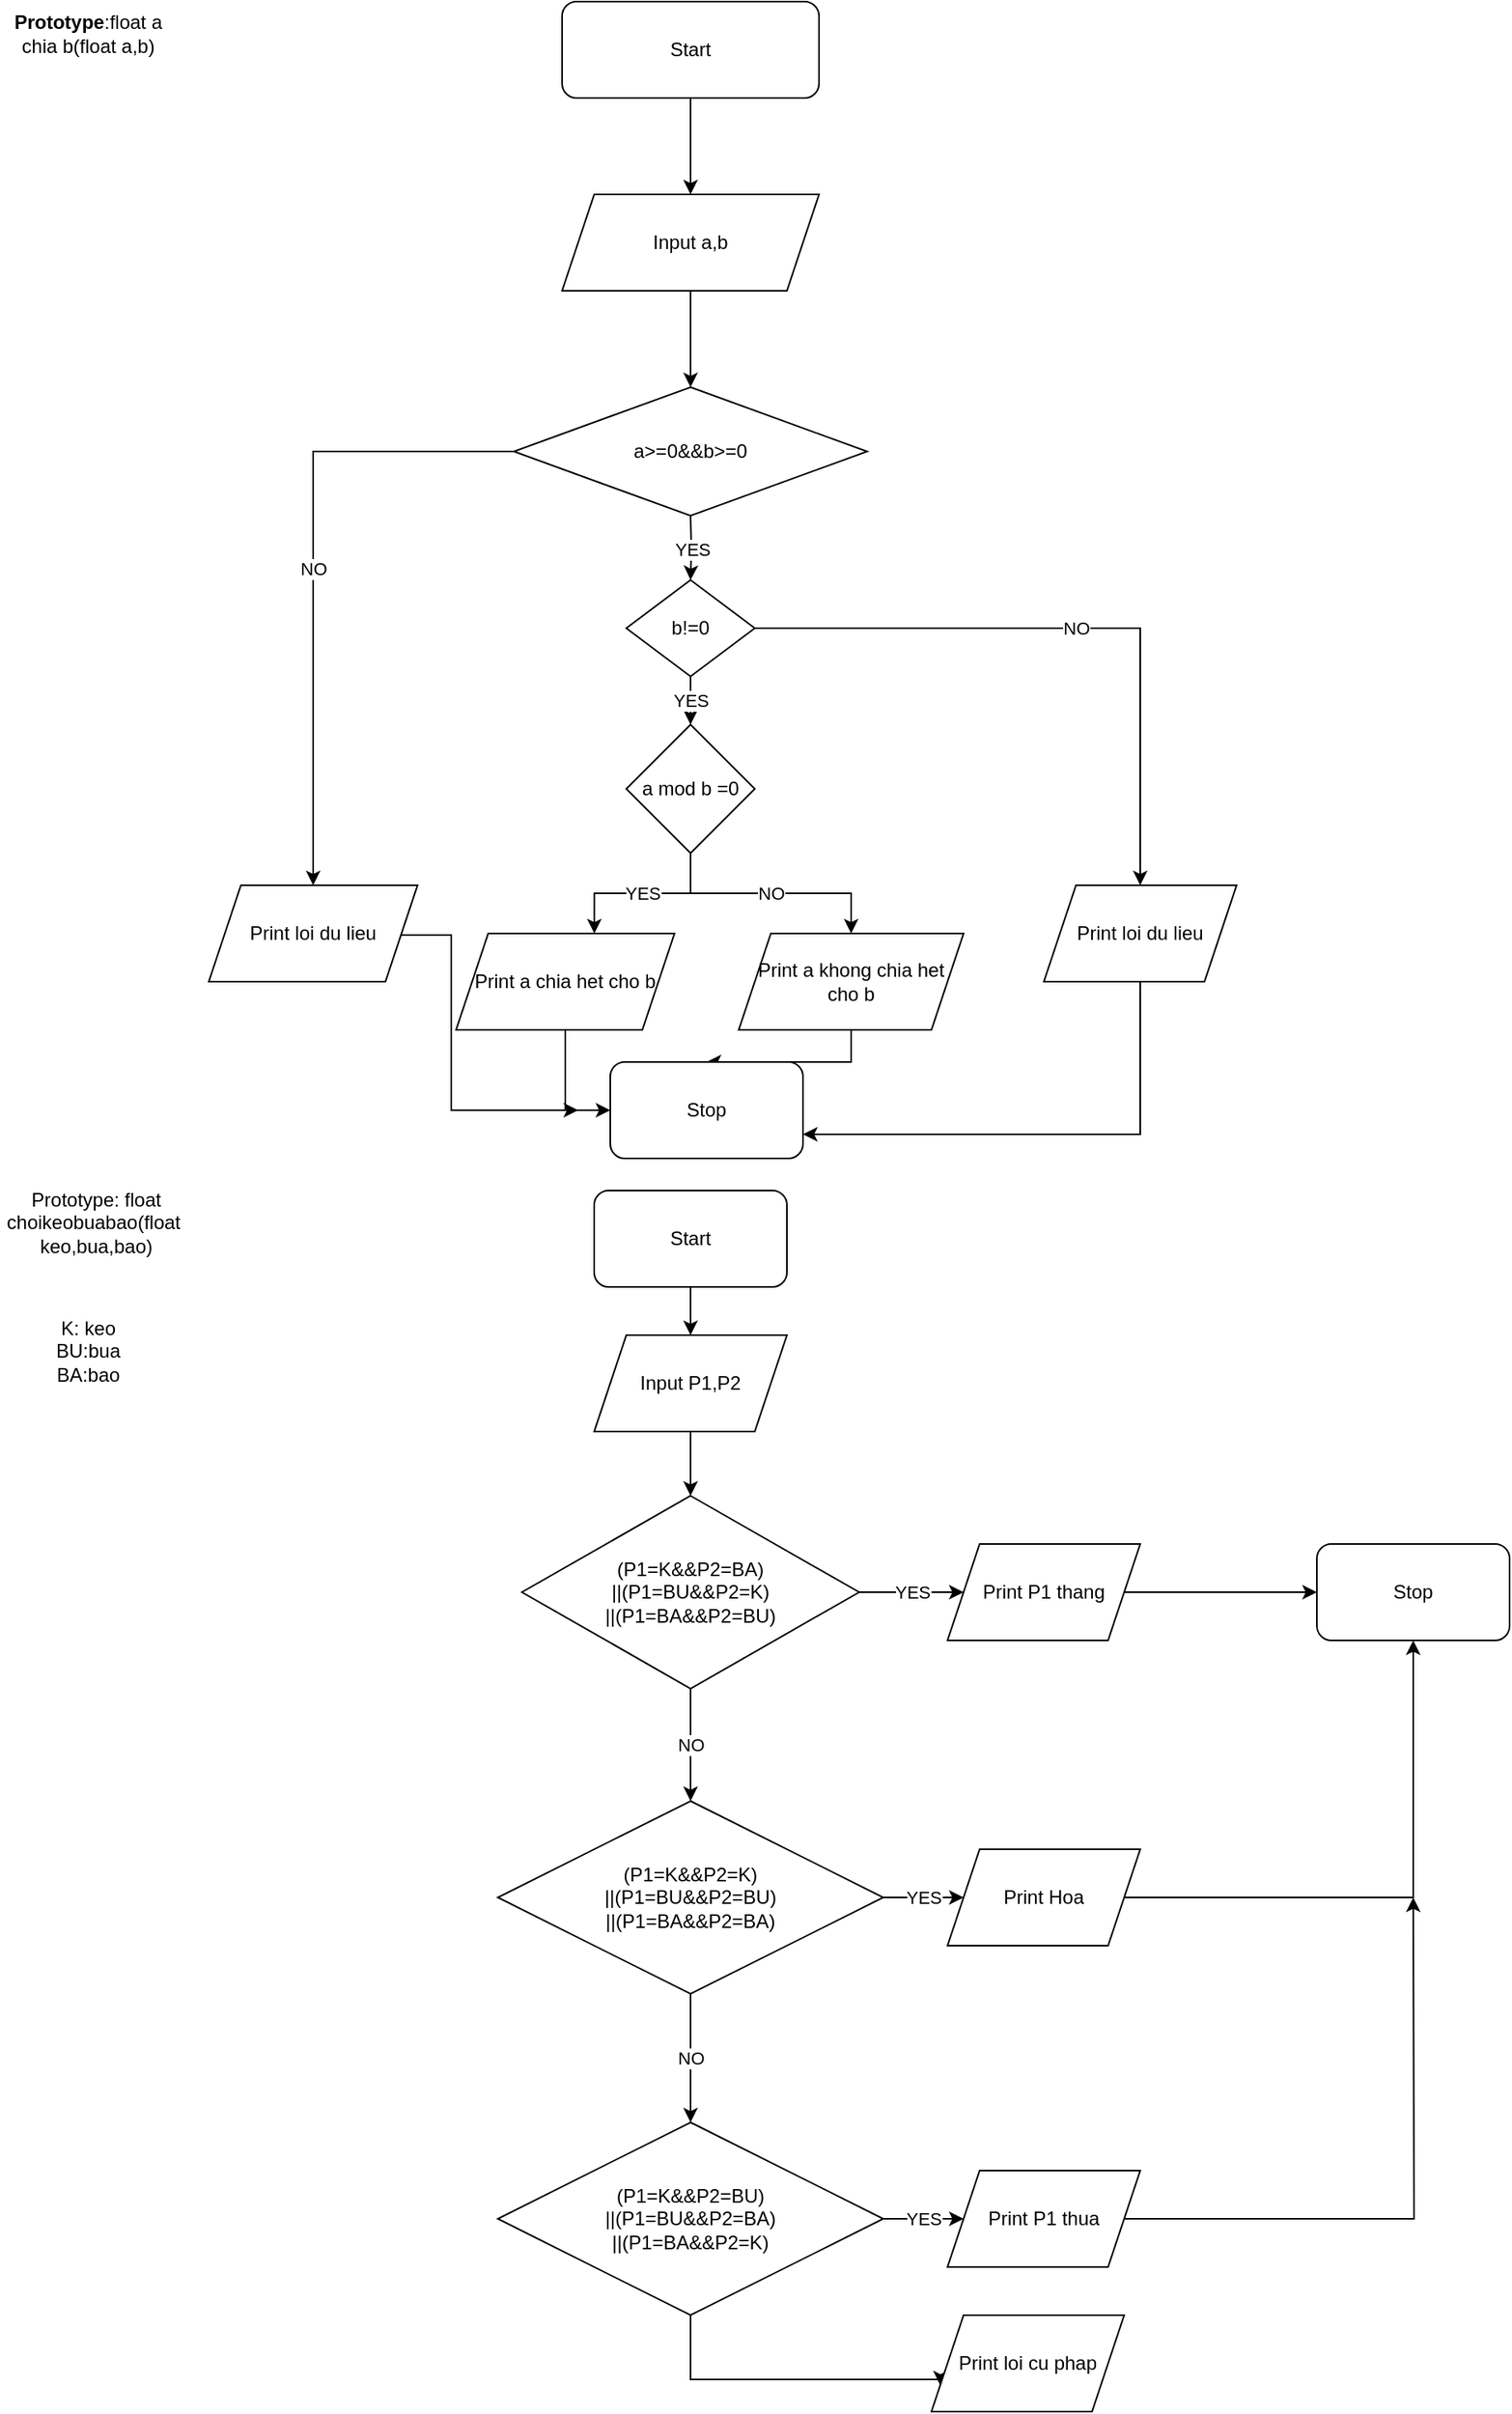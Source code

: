 <mxfile version="24.1.0" type="google">
  <diagram name="Trang-1" id="9rdFsYqtO7_l3Y-43fQ5">
    <mxGraphModel grid="1" page="1" gridSize="10" guides="1" tooltips="1" connect="1" arrows="1" fold="1" pageScale="1" pageWidth="827" pageHeight="1169" math="0" shadow="0">
      <root>
        <mxCell id="0" />
        <mxCell id="1" parent="0" />
        <mxCell id="skJfVYiPChnw5gceO_-I-8" style="edgeStyle=orthogonalEdgeStyle;rounded=0;orthogonalLoop=1;jettySize=auto;html=1;entryX=0.5;entryY=0;entryDx=0;entryDy=0;" edge="1" parent="1" source="skJfVYiPChnw5gceO_-I-1" target="skJfVYiPChnw5gceO_-I-2">
          <mxGeometry relative="1" as="geometry" />
        </mxCell>
        <mxCell id="skJfVYiPChnw5gceO_-I-1" value="Start" style="rounded=1;whiteSpace=wrap;html=1;" vertex="1" parent="1">
          <mxGeometry x="360" y="40" width="160" height="60" as="geometry" />
        </mxCell>
        <mxCell id="skJfVYiPChnw5gceO_-I-9" value="" style="edgeStyle=orthogonalEdgeStyle;rounded=0;orthogonalLoop=1;jettySize=auto;html=1;" edge="1" parent="1" source="skJfVYiPChnw5gceO_-I-2">
          <mxGeometry relative="1" as="geometry">
            <mxPoint x="440" y="280" as="targetPoint" />
          </mxGeometry>
        </mxCell>
        <mxCell id="skJfVYiPChnw5gceO_-I-2" value="Input a,b" style="shape=parallelogram;perimeter=parallelogramPerimeter;whiteSpace=wrap;html=1;fixedSize=1;" vertex="1" parent="1">
          <mxGeometry x="360" y="160" width="160" height="60" as="geometry" />
        </mxCell>
        <mxCell id="skJfVYiPChnw5gceO_-I-13" value="YES" style="edgeStyle=orthogonalEdgeStyle;rounded=0;orthogonalLoop=1;jettySize=auto;html=1;" edge="1" parent="1">
          <mxGeometry relative="1" as="geometry">
            <mxPoint x="440" y="360" as="sourcePoint" />
            <mxPoint x="440" y="400" as="targetPoint" />
          </mxGeometry>
        </mxCell>
        <mxCell id="skJfVYiPChnw5gceO_-I-21" value="&lt;b&gt;Prototype&lt;/b&gt;:float a chia b(float a,b)" style="text;html=1;align=center;verticalAlign=middle;whiteSpace=wrap;rounded=0;" vertex="1" parent="1">
          <mxGeometry x="10" y="40" width="110" height="40" as="geometry" />
        </mxCell>
        <mxCell id="skJfVYiPChnw5gceO_-I-22" value="Prototype: float choikeobuabao(float&amp;nbsp; keo,bua,bao)" style="text;html=1;align=center;verticalAlign=middle;whiteSpace=wrap;rounded=0;" vertex="1" parent="1">
          <mxGeometry x="15" y="760" width="110" height="80" as="geometry" />
        </mxCell>
        <mxCell id="skJfVYiPChnw5gceO_-I-23" value="K: keo&lt;div&gt;BU:bua&lt;/div&gt;&lt;div&gt;BA:bao&lt;/div&gt;" style="text;html=1;align=center;verticalAlign=middle;whiteSpace=wrap;rounded=0;" vertex="1" parent="1">
          <mxGeometry x="15" y="800" width="100" height="160" as="geometry" />
        </mxCell>
        <mxCell id="skJfVYiPChnw5gceO_-I-26" value="" style="edgeStyle=orthogonalEdgeStyle;rounded=0;orthogonalLoop=1;jettySize=auto;html=1;" edge="1" parent="1" source="skJfVYiPChnw5gceO_-I-24" target="skJfVYiPChnw5gceO_-I-25">
          <mxGeometry relative="1" as="geometry" />
        </mxCell>
        <mxCell id="skJfVYiPChnw5gceO_-I-24" value="Start" style="rounded=1;whiteSpace=wrap;html=1;" vertex="1" parent="1">
          <mxGeometry x="380" y="780" width="120" height="60" as="geometry" />
        </mxCell>
        <mxCell id="skJfVYiPChnw5gceO_-I-28" value="" style="edgeStyle=orthogonalEdgeStyle;rounded=0;orthogonalLoop=1;jettySize=auto;html=1;" edge="1" parent="1" source="skJfVYiPChnw5gceO_-I-25" target="skJfVYiPChnw5gceO_-I-27">
          <mxGeometry relative="1" as="geometry" />
        </mxCell>
        <mxCell id="skJfVYiPChnw5gceO_-I-25" value="Input P1,P2" style="shape=parallelogram;perimeter=parallelogramPerimeter;whiteSpace=wrap;html=1;fixedSize=1;" vertex="1" parent="1">
          <mxGeometry x="380" y="870" width="120" height="60" as="geometry" />
        </mxCell>
        <mxCell id="skJfVYiPChnw5gceO_-I-30" value="YES" style="edgeStyle=orthogonalEdgeStyle;rounded=0;orthogonalLoop=1;jettySize=auto;html=1;" edge="1" parent="1" source="skJfVYiPChnw5gceO_-I-27" target="skJfVYiPChnw5gceO_-I-29">
          <mxGeometry relative="1" as="geometry">
            <Array as="points">
              <mxPoint x="560" y="1030" />
              <mxPoint x="560" y="1030" />
            </Array>
          </mxGeometry>
        </mxCell>
        <mxCell id="skJfVYiPChnw5gceO_-I-32" value="NO" style="edgeStyle=orthogonalEdgeStyle;rounded=0;orthogonalLoop=1;jettySize=auto;html=1;" edge="1" parent="1" source="skJfVYiPChnw5gceO_-I-27" target="skJfVYiPChnw5gceO_-I-31">
          <mxGeometry relative="1" as="geometry" />
        </mxCell>
        <mxCell id="skJfVYiPChnw5gceO_-I-27" value="(P1=K&amp;amp;&amp;amp;P2=BA)&lt;div&gt;||(P1=BU&amp;amp;&amp;amp;P2=K)&lt;/div&gt;&lt;div&gt;||(P1=BA&amp;amp;&amp;amp;P2=BU)&lt;/div&gt;" style="rhombus;whiteSpace=wrap;html=1;" vertex="1" parent="1">
          <mxGeometry x="335" y="970" width="210" height="120" as="geometry" />
        </mxCell>
        <mxCell id="skJfVYiPChnw5gceO_-I-42" value="" style="edgeStyle=orthogonalEdgeStyle;rounded=0;orthogonalLoop=1;jettySize=auto;html=1;" edge="1" parent="1" source="skJfVYiPChnw5gceO_-I-29" target="skJfVYiPChnw5gceO_-I-41">
          <mxGeometry relative="1" as="geometry" />
        </mxCell>
        <mxCell id="skJfVYiPChnw5gceO_-I-29" value="Print P1 thang" style="shape=parallelogram;perimeter=parallelogramPerimeter;whiteSpace=wrap;html=1;fixedSize=1;" vertex="1" parent="1">
          <mxGeometry x="600" y="1000" width="120" height="60" as="geometry" />
        </mxCell>
        <mxCell id="skJfVYiPChnw5gceO_-I-34" value="YES" style="edgeStyle=orthogonalEdgeStyle;rounded=0;orthogonalLoop=1;jettySize=auto;html=1;" edge="1" parent="1" source="skJfVYiPChnw5gceO_-I-31" target="skJfVYiPChnw5gceO_-I-33">
          <mxGeometry relative="1" as="geometry" />
        </mxCell>
        <mxCell id="skJfVYiPChnw5gceO_-I-36" value="NO" style="edgeStyle=orthogonalEdgeStyle;rounded=0;orthogonalLoop=1;jettySize=auto;html=1;" edge="1" parent="1" source="skJfVYiPChnw5gceO_-I-31" target="skJfVYiPChnw5gceO_-I-35">
          <mxGeometry relative="1" as="geometry" />
        </mxCell>
        <mxCell id="skJfVYiPChnw5gceO_-I-31" value="(P1=K&amp;amp;&amp;amp;P2=K)&lt;div&gt;||(P1=BU&amp;amp;&amp;amp;P2=BU)&lt;/div&gt;&lt;div&gt;||(P1=BA&amp;amp;&amp;amp;P2=BA)&lt;/div&gt;" style="rhombus;whiteSpace=wrap;html=1;" vertex="1" parent="1">
          <mxGeometry x="320" y="1160" width="240" height="120" as="geometry" />
        </mxCell>
        <mxCell id="skJfVYiPChnw5gceO_-I-43" style="edgeStyle=orthogonalEdgeStyle;rounded=0;orthogonalLoop=1;jettySize=auto;html=1;entryX=0.5;entryY=1;entryDx=0;entryDy=0;" edge="1" parent="1" source="skJfVYiPChnw5gceO_-I-33" target="skJfVYiPChnw5gceO_-I-41">
          <mxGeometry relative="1" as="geometry" />
        </mxCell>
        <mxCell id="skJfVYiPChnw5gceO_-I-33" value="Print Hoa" style="shape=parallelogram;perimeter=parallelogramPerimeter;whiteSpace=wrap;html=1;fixedSize=1;" vertex="1" parent="1">
          <mxGeometry x="600" y="1190" width="120" height="60" as="geometry" />
        </mxCell>
        <mxCell id="skJfVYiPChnw5gceO_-I-38" value="YES" style="edgeStyle=orthogonalEdgeStyle;rounded=0;orthogonalLoop=1;jettySize=auto;html=1;" edge="1" parent="1" source="skJfVYiPChnw5gceO_-I-35" target="skJfVYiPChnw5gceO_-I-37">
          <mxGeometry relative="1" as="geometry" />
        </mxCell>
        <mxCell id="skJfVYiPChnw5gceO_-I-40" style="edgeStyle=orthogonalEdgeStyle;rounded=0;orthogonalLoop=1;jettySize=auto;html=1;entryX=0;entryY=0.75;entryDx=0;entryDy=0;" edge="1" parent="1" target="skJfVYiPChnw5gceO_-I-39">
          <mxGeometry relative="1" as="geometry">
            <mxPoint x="440.0" y="1470" as="sourcePoint" />
            <mxPoint x="475.455" y="1573.636" as="targetPoint" />
            <Array as="points">
              <mxPoint x="440" y="1520" />
              <mxPoint x="596" y="1520" />
            </Array>
          </mxGeometry>
        </mxCell>
        <mxCell id="skJfVYiPChnw5gceO_-I-35" value="(P1=K&amp;amp;&amp;amp;P2=BU)&lt;div&gt;||(P1=BU&amp;amp;&amp;amp;P2=BA)&lt;/div&gt;&lt;div&gt;||(P1=BA&amp;amp;&amp;amp;P2=K)&lt;/div&gt;" style="rhombus;whiteSpace=wrap;html=1;" vertex="1" parent="1">
          <mxGeometry x="320" y="1360" width="240" height="120" as="geometry" />
        </mxCell>
        <mxCell id="skJfVYiPChnw5gceO_-I-44" style="edgeStyle=orthogonalEdgeStyle;rounded=0;orthogonalLoop=1;jettySize=auto;html=1;" edge="1" parent="1" source="skJfVYiPChnw5gceO_-I-37">
          <mxGeometry relative="1" as="geometry">
            <mxPoint x="890" y="1220" as="targetPoint" />
          </mxGeometry>
        </mxCell>
        <mxCell id="skJfVYiPChnw5gceO_-I-37" value="Print P1 thua" style="shape=parallelogram;perimeter=parallelogramPerimeter;whiteSpace=wrap;html=1;fixedSize=1;" vertex="1" parent="1">
          <mxGeometry x="600" y="1390" width="120" height="60" as="geometry" />
        </mxCell>
        <mxCell id="skJfVYiPChnw5gceO_-I-39" value="Print loi cu phap" style="shape=parallelogram;perimeter=parallelogramPerimeter;whiteSpace=wrap;html=1;fixedSize=1;" vertex="1" parent="1">
          <mxGeometry x="590" y="1480" width="120" height="60" as="geometry" />
        </mxCell>
        <mxCell id="skJfVYiPChnw5gceO_-I-41" value="Stop" style="rounded=1;whiteSpace=wrap;html=1;" vertex="1" parent="1">
          <mxGeometry x="830" y="1000" width="120" height="60" as="geometry" />
        </mxCell>
        <mxCell id="skJfVYiPChnw5gceO_-I-54" value="NO" style="edgeStyle=orthogonalEdgeStyle;rounded=0;orthogonalLoop=1;jettySize=auto;html=1;entryX=0.5;entryY=0;entryDx=0;entryDy=0;" edge="1" parent="1" source="skJfVYiPChnw5gceO_-I-46" target="skJfVYiPChnw5gceO_-I-52">
          <mxGeometry relative="1" as="geometry" />
        </mxCell>
        <mxCell id="skJfVYiPChnw5gceO_-I-46" value="a&amp;gt;=0&amp;amp;&amp;amp;b&amp;gt;=0" style="rhombus;whiteSpace=wrap;html=1;" vertex="1" parent="1">
          <mxGeometry x="330" y="280" width="220" height="80" as="geometry" />
        </mxCell>
        <mxCell id="skJfVYiPChnw5gceO_-I-49" value="YES" style="edgeStyle=orthogonalEdgeStyle;rounded=0;orthogonalLoop=1;jettySize=auto;html=1;" edge="1" parent="1" source="skJfVYiPChnw5gceO_-I-47" target="skJfVYiPChnw5gceO_-I-48">
          <mxGeometry relative="1" as="geometry" />
        </mxCell>
        <mxCell id="skJfVYiPChnw5gceO_-I-55" value="NO" style="edgeStyle=orthogonalEdgeStyle;rounded=0;orthogonalLoop=1;jettySize=auto;html=1;" edge="1" parent="1" source="skJfVYiPChnw5gceO_-I-47" target="skJfVYiPChnw5gceO_-I-53">
          <mxGeometry relative="1" as="geometry" />
        </mxCell>
        <mxCell id="skJfVYiPChnw5gceO_-I-47" value="b!=0" style="rhombus;whiteSpace=wrap;html=1;" vertex="1" parent="1">
          <mxGeometry x="400" y="400" width="80" height="60" as="geometry" />
        </mxCell>
        <mxCell id="skJfVYiPChnw5gceO_-I-57" value="NO" style="edgeStyle=orthogonalEdgeStyle;rounded=0;orthogonalLoop=1;jettySize=auto;html=1;" edge="1" parent="1" source="skJfVYiPChnw5gceO_-I-48" target="skJfVYiPChnw5gceO_-I-51">
          <mxGeometry relative="1" as="geometry" />
        </mxCell>
        <mxCell id="skJfVYiPChnw5gceO_-I-48" value="a mod b =0" style="rhombus;whiteSpace=wrap;html=1;" vertex="1" parent="1">
          <mxGeometry x="400" y="490" width="80" height="80" as="geometry" />
        </mxCell>
        <mxCell id="skJfVYiPChnw5gceO_-I-61" style="edgeStyle=orthogonalEdgeStyle;rounded=0;orthogonalLoop=1;jettySize=auto;html=1;entryX=0;entryY=0.5;entryDx=0;entryDy=0;" edge="1" parent="1" source="skJfVYiPChnw5gceO_-I-50" target="skJfVYiPChnw5gceO_-I-58">
          <mxGeometry relative="1" as="geometry" />
        </mxCell>
        <mxCell id="skJfVYiPChnw5gceO_-I-50" value="Print a chia het cho b" style="shape=parallelogram;perimeter=parallelogramPerimeter;whiteSpace=wrap;html=1;fixedSize=1;" vertex="1" parent="1">
          <mxGeometry x="294" y="620" width="136" height="60" as="geometry" />
        </mxCell>
        <mxCell id="skJfVYiPChnw5gceO_-I-60" style="edgeStyle=orthogonalEdgeStyle;rounded=0;orthogonalLoop=1;jettySize=auto;html=1;" edge="1" parent="1" source="skJfVYiPChnw5gceO_-I-51" target="skJfVYiPChnw5gceO_-I-58">
          <mxGeometry relative="1" as="geometry" />
        </mxCell>
        <mxCell id="skJfVYiPChnw5gceO_-I-51" value="Print a khong chia het cho b" style="shape=parallelogram;perimeter=parallelogramPerimeter;whiteSpace=wrap;html=1;fixedSize=1;" vertex="1" parent="1">
          <mxGeometry x="470" y="620" width="140" height="60" as="geometry" />
        </mxCell>
        <mxCell id="skJfVYiPChnw5gceO_-I-62" style="edgeStyle=orthogonalEdgeStyle;rounded=0;orthogonalLoop=1;jettySize=auto;html=1;" edge="1" parent="1">
          <mxGeometry relative="1" as="geometry">
            <mxPoint x="370" y="730" as="targetPoint" />
            <mxPoint x="260" y="620" as="sourcePoint" />
            <Array as="points">
              <mxPoint x="260" y="621" />
              <mxPoint x="291" y="621" />
            </Array>
          </mxGeometry>
        </mxCell>
        <mxCell id="skJfVYiPChnw5gceO_-I-52" value="Print loi du lieu" style="shape=parallelogram;perimeter=parallelogramPerimeter;whiteSpace=wrap;html=1;fixedSize=1;" vertex="1" parent="1">
          <mxGeometry x="140" y="590" width="130" height="60" as="geometry" />
        </mxCell>
        <mxCell id="skJfVYiPChnw5gceO_-I-64" style="edgeStyle=orthogonalEdgeStyle;rounded=0;orthogonalLoop=1;jettySize=auto;html=1;entryX=1;entryY=0.75;entryDx=0;entryDy=0;" edge="1" parent="1" source="skJfVYiPChnw5gceO_-I-53" target="skJfVYiPChnw5gceO_-I-58">
          <mxGeometry relative="1" as="geometry">
            <mxPoint x="630" y="740" as="targetPoint" />
            <Array as="points">
              <mxPoint x="720" y="745" />
            </Array>
          </mxGeometry>
        </mxCell>
        <mxCell id="skJfVYiPChnw5gceO_-I-53" value="Print loi du lieu" style="shape=parallelogram;perimeter=parallelogramPerimeter;whiteSpace=wrap;html=1;fixedSize=1;" vertex="1" parent="1">
          <mxGeometry x="660" y="590" width="120" height="60" as="geometry" />
        </mxCell>
        <mxCell id="skJfVYiPChnw5gceO_-I-56" value="YES" style="edgeStyle=orthogonalEdgeStyle;rounded=0;orthogonalLoop=1;jettySize=auto;html=1;entryX=0.633;entryY=0;entryDx=0;entryDy=0;entryPerimeter=0;" edge="1" parent="1" source="skJfVYiPChnw5gceO_-I-48" target="skJfVYiPChnw5gceO_-I-50">
          <mxGeometry relative="1" as="geometry" />
        </mxCell>
        <mxCell id="skJfVYiPChnw5gceO_-I-58" value="Stop" style="rounded=1;whiteSpace=wrap;html=1;" vertex="1" parent="1">
          <mxGeometry x="390" y="700" width="120" height="60" as="geometry" />
        </mxCell>
      </root>
    </mxGraphModel>
  </diagram>
</mxfile>
